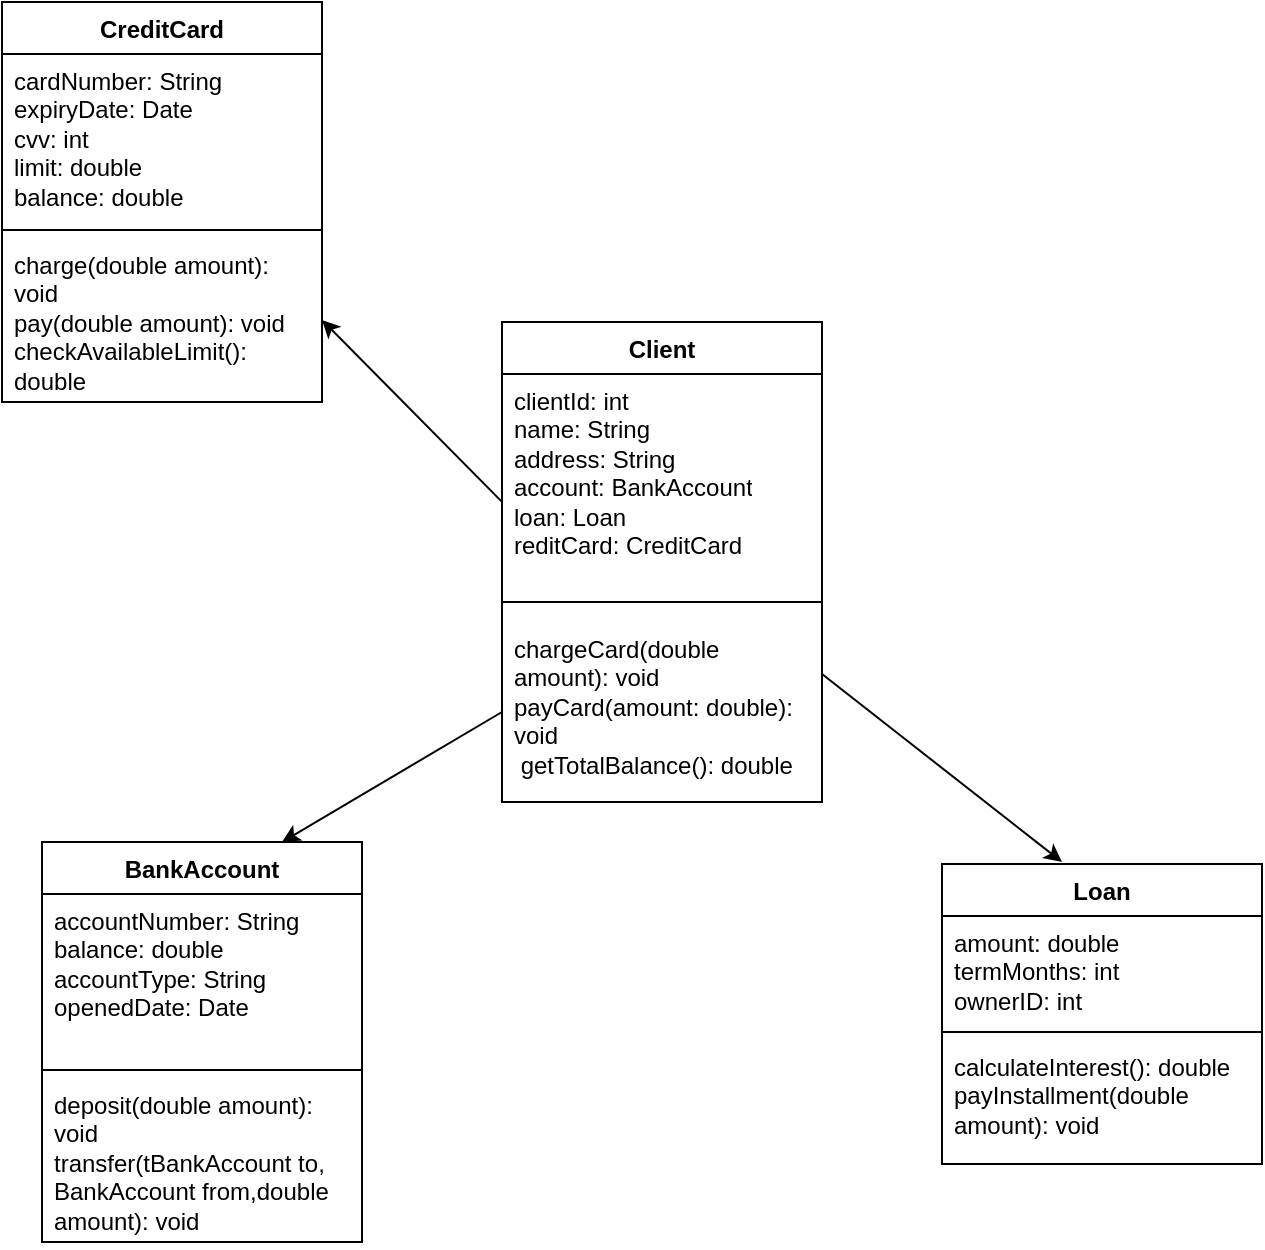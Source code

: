 <mxfile version="28.2.5">
  <diagram name="Страница — 1" id="kJVYU_RsE0ebTUtYS0w0">
    <mxGraphModel dx="1418" dy="756" grid="1" gridSize="10" guides="1" tooltips="1" connect="1" arrows="1" fold="1" page="1" pageScale="1" pageWidth="827" pageHeight="1169" math="0" shadow="0">
      <root>
        <mxCell id="0" />
        <mxCell id="1" parent="0" />
        <mxCell id="jrd-6JQf5FeJvM2lnomv-1" value="Client" style="swimlane;fontStyle=1;align=center;verticalAlign=top;childLayout=stackLayout;horizontal=1;startSize=26;horizontalStack=0;resizeParent=1;resizeParentMax=0;resizeLast=0;collapsible=1;marginBottom=0;whiteSpace=wrap;html=1;" vertex="1" parent="1">
          <mxGeometry x="350" y="210" width="160" height="240" as="geometry" />
        </mxCell>
        <mxCell id="jrd-6JQf5FeJvM2lnomv-2" value="clientId: int&lt;div&gt;name: String&amp;nbsp;&lt;/div&gt;&lt;div&gt;address: String&lt;/div&gt;&lt;div&gt;account: BankAccount&lt;/div&gt;&lt;div&gt;loan: Loan&lt;/div&gt;&lt;div&gt;reditCard: CreditCard&lt;/div&gt;" style="text;strokeColor=none;fillColor=none;align=left;verticalAlign=top;spacingLeft=4;spacingRight=4;overflow=hidden;rotatable=0;points=[[0,0.5],[1,0.5]];portConstraint=eastwest;whiteSpace=wrap;html=1;" vertex="1" parent="jrd-6JQf5FeJvM2lnomv-1">
          <mxGeometry y="26" width="160" height="104" as="geometry" />
        </mxCell>
        <mxCell id="jrd-6JQf5FeJvM2lnomv-3" value="" style="line;strokeWidth=1;fillColor=none;align=left;verticalAlign=middle;spacingTop=-1;spacingLeft=3;spacingRight=3;rotatable=0;labelPosition=right;points=[];portConstraint=eastwest;strokeColor=inherit;" vertex="1" parent="jrd-6JQf5FeJvM2lnomv-1">
          <mxGeometry y="130" width="160" height="20" as="geometry" />
        </mxCell>
        <mxCell id="jrd-6JQf5FeJvM2lnomv-4" value="chargeCard(double amount): void&amp;nbsp;&lt;div&gt;payCard(amount: double): void&amp;nbsp;&amp;nbsp;&lt;/div&gt;&lt;div&gt;&amp;nbsp;getTotalBalance(): double&amp;nbsp; &amp;nbsp;&lt;/div&gt;" style="text;strokeColor=none;fillColor=none;align=left;verticalAlign=top;spacingLeft=4;spacingRight=4;overflow=hidden;rotatable=0;points=[[0,0.5],[1,0.5]];portConstraint=eastwest;whiteSpace=wrap;html=1;" vertex="1" parent="jrd-6JQf5FeJvM2lnomv-1">
          <mxGeometry y="150" width="160" height="90" as="geometry" />
        </mxCell>
        <mxCell id="jrd-6JQf5FeJvM2lnomv-5" value="BankAccount" style="swimlane;fontStyle=1;align=center;verticalAlign=top;childLayout=stackLayout;horizontal=1;startSize=26;horizontalStack=0;resizeParent=1;resizeParentMax=0;resizeLast=0;collapsible=1;marginBottom=0;whiteSpace=wrap;html=1;" vertex="1" parent="1">
          <mxGeometry x="120" y="470" width="160" height="200" as="geometry" />
        </mxCell>
        <mxCell id="jrd-6JQf5FeJvM2lnomv-6" value="accountNumber: String&lt;div&gt;balance: double&lt;/div&gt;&lt;div&gt;accountType: String&lt;/div&gt;&lt;div&gt;openedDate: Date&lt;/div&gt;" style="text;strokeColor=none;fillColor=none;align=left;verticalAlign=top;spacingLeft=4;spacingRight=4;overflow=hidden;rotatable=0;points=[[0,0.5],[1,0.5]];portConstraint=eastwest;whiteSpace=wrap;html=1;" vertex="1" parent="jrd-6JQf5FeJvM2lnomv-5">
          <mxGeometry y="26" width="160" height="84" as="geometry" />
        </mxCell>
        <mxCell id="jrd-6JQf5FeJvM2lnomv-7" value="" style="line;strokeWidth=1;fillColor=none;align=left;verticalAlign=middle;spacingTop=-1;spacingLeft=3;spacingRight=3;rotatable=0;labelPosition=right;points=[];portConstraint=eastwest;strokeColor=inherit;" vertex="1" parent="jrd-6JQf5FeJvM2lnomv-5">
          <mxGeometry y="110" width="160" height="8" as="geometry" />
        </mxCell>
        <mxCell id="jrd-6JQf5FeJvM2lnomv-8" value="deposit(double amount): void&lt;div&gt;transfer(tBankAccount to, BankAccount from,double amount): void&lt;/div&gt;" style="text;strokeColor=none;fillColor=none;align=left;verticalAlign=top;spacingLeft=4;spacingRight=4;overflow=hidden;rotatable=0;points=[[0,0.5],[1,0.5]];portConstraint=eastwest;whiteSpace=wrap;html=1;" vertex="1" parent="jrd-6JQf5FeJvM2lnomv-5">
          <mxGeometry y="118" width="160" height="82" as="geometry" />
        </mxCell>
        <mxCell id="jrd-6JQf5FeJvM2lnomv-9" value="CreditCard" style="swimlane;fontStyle=1;align=center;verticalAlign=top;childLayout=stackLayout;horizontal=1;startSize=26;horizontalStack=0;resizeParent=1;resizeParentMax=0;resizeLast=0;collapsible=1;marginBottom=0;whiteSpace=wrap;html=1;" vertex="1" parent="1">
          <mxGeometry x="100" y="50" width="160" height="200" as="geometry" />
        </mxCell>
        <mxCell id="jrd-6JQf5FeJvM2lnomv-10" value="cardNumber: String&lt;div&gt;expiryDate: Date&lt;/div&gt;&lt;div&gt;cvv: int&lt;/div&gt;&lt;div&gt;limit: double&lt;/div&gt;&lt;div&gt;balance: double&lt;/div&gt;" style="text;strokeColor=none;fillColor=none;align=left;verticalAlign=top;spacingLeft=4;spacingRight=4;overflow=hidden;rotatable=0;points=[[0,0.5],[1,0.5]];portConstraint=eastwest;whiteSpace=wrap;html=1;" vertex="1" parent="jrd-6JQf5FeJvM2lnomv-9">
          <mxGeometry y="26" width="160" height="84" as="geometry" />
        </mxCell>
        <mxCell id="jrd-6JQf5FeJvM2lnomv-11" value="" style="line;strokeWidth=1;fillColor=none;align=left;verticalAlign=middle;spacingTop=-1;spacingLeft=3;spacingRight=3;rotatable=0;labelPosition=right;points=[];portConstraint=eastwest;strokeColor=inherit;" vertex="1" parent="jrd-6JQf5FeJvM2lnomv-9">
          <mxGeometry y="110" width="160" height="8" as="geometry" />
        </mxCell>
        <mxCell id="jrd-6JQf5FeJvM2lnomv-12" value="charge(double amount): void&lt;div&gt;pay(double amount): void&lt;/div&gt;&lt;div&gt;checkAvailableLimit(): double&lt;/div&gt;" style="text;strokeColor=none;fillColor=none;align=left;verticalAlign=top;spacingLeft=4;spacingRight=4;overflow=hidden;rotatable=0;points=[[0,0.5],[1,0.5]];portConstraint=eastwest;whiteSpace=wrap;html=1;" vertex="1" parent="jrd-6JQf5FeJvM2lnomv-9">
          <mxGeometry y="118" width="160" height="82" as="geometry" />
        </mxCell>
        <mxCell id="jrd-6JQf5FeJvM2lnomv-13" value="Loan" style="swimlane;fontStyle=1;align=center;verticalAlign=top;childLayout=stackLayout;horizontal=1;startSize=26;horizontalStack=0;resizeParent=1;resizeParentMax=0;resizeLast=0;collapsible=1;marginBottom=0;whiteSpace=wrap;html=1;" vertex="1" parent="1">
          <mxGeometry x="570" y="481" width="160" height="150" as="geometry" />
        </mxCell>
        <mxCell id="jrd-6JQf5FeJvM2lnomv-14" value="amount: double&lt;div&gt;termMonths: int&lt;/div&gt;&lt;div&gt;ownerID: int&lt;/div&gt;" style="text;strokeColor=none;fillColor=none;align=left;verticalAlign=top;spacingLeft=4;spacingRight=4;overflow=hidden;rotatable=0;points=[[0,0.5],[1,0.5]];portConstraint=eastwest;whiteSpace=wrap;html=1;" vertex="1" parent="jrd-6JQf5FeJvM2lnomv-13">
          <mxGeometry y="26" width="160" height="54" as="geometry" />
        </mxCell>
        <mxCell id="jrd-6JQf5FeJvM2lnomv-15" value="" style="line;strokeWidth=1;fillColor=none;align=left;verticalAlign=middle;spacingTop=-1;spacingLeft=3;spacingRight=3;rotatable=0;labelPosition=right;points=[];portConstraint=eastwest;strokeColor=inherit;" vertex="1" parent="jrd-6JQf5FeJvM2lnomv-13">
          <mxGeometry y="80" width="160" height="8" as="geometry" />
        </mxCell>
        <mxCell id="jrd-6JQf5FeJvM2lnomv-16" value="calculateInterest(): double&lt;div&gt;payInstallment(double amount): void&lt;/div&gt;" style="text;strokeColor=none;fillColor=none;align=left;verticalAlign=top;spacingLeft=4;spacingRight=4;overflow=hidden;rotatable=0;points=[[0,0.5],[1,0.5]];portConstraint=eastwest;whiteSpace=wrap;html=1;" vertex="1" parent="jrd-6JQf5FeJvM2lnomv-13">
          <mxGeometry y="88" width="160" height="62" as="geometry" />
        </mxCell>
        <mxCell id="jrd-6JQf5FeJvM2lnomv-17" value="" style="endArrow=classic;html=1;rounded=0;entryX=1;entryY=0.5;entryDx=0;entryDy=0;exitX=0;exitY=0.615;exitDx=0;exitDy=0;exitPerimeter=0;" edge="1" parent="1" source="jrd-6JQf5FeJvM2lnomv-2" target="jrd-6JQf5FeJvM2lnomv-12">
          <mxGeometry width="50" height="50" relative="1" as="geometry">
            <mxPoint x="270" y="360" as="sourcePoint" />
            <mxPoint x="320" y="310" as="targetPoint" />
          </mxGeometry>
        </mxCell>
        <mxCell id="jrd-6JQf5FeJvM2lnomv-18" value="" style="endArrow=classic;html=1;rounded=0;entryX=0.75;entryY=0;entryDx=0;entryDy=0;exitX=0;exitY=0.5;exitDx=0;exitDy=0;" edge="1" parent="1" source="jrd-6JQf5FeJvM2lnomv-4" target="jrd-6JQf5FeJvM2lnomv-5">
          <mxGeometry width="50" height="50" relative="1" as="geometry">
            <mxPoint x="340" y="410" as="sourcePoint" />
            <mxPoint x="320" y="360" as="targetPoint" />
          </mxGeometry>
        </mxCell>
        <mxCell id="jrd-6JQf5FeJvM2lnomv-19" value="" style="endArrow=classic;html=1;rounded=0;exitX=1;exitY=0.289;exitDx=0;exitDy=0;exitPerimeter=0;" edge="1" parent="1" source="jrd-6JQf5FeJvM2lnomv-4">
          <mxGeometry width="50" height="50" relative="1" as="geometry">
            <mxPoint x="450" y="550" as="sourcePoint" />
            <mxPoint x="630" y="480" as="targetPoint" />
          </mxGeometry>
        </mxCell>
      </root>
    </mxGraphModel>
  </diagram>
</mxfile>
